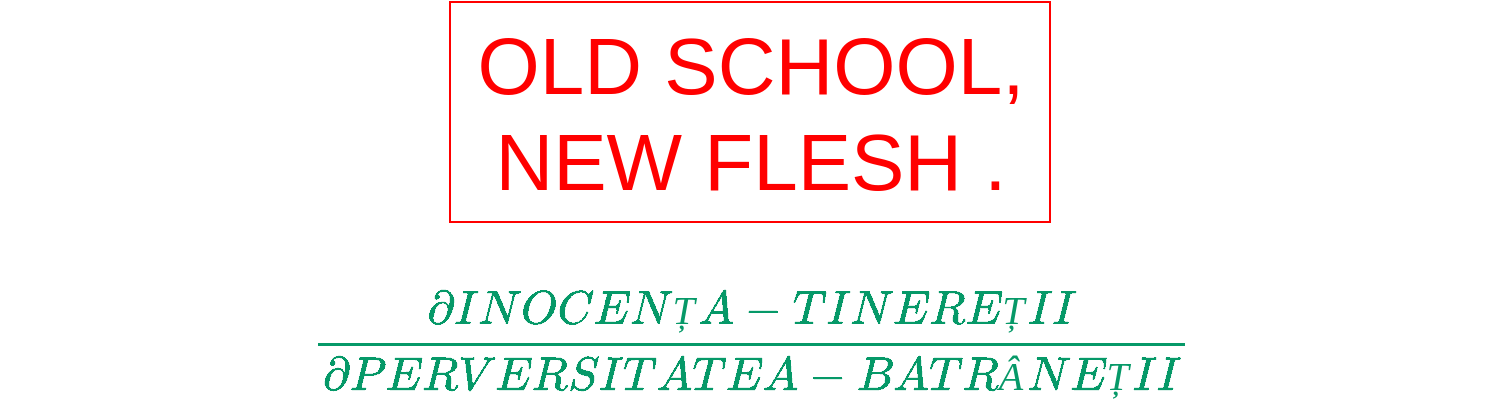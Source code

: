<mxfile version="17.5.0" type="github">
  <diagram id="RkTr_AClt4Y7LaxIZD28" name="Page-1">
    <mxGraphModel dx="1489" dy="739" grid="1" gridSize="10" guides="1" tooltips="1" connect="1" arrows="1" fold="1" page="1" pageScale="1" pageWidth="850" pageHeight="1100" math="1" shadow="0">
      <root>
        <mxCell id="0" />
        <mxCell id="1" parent="0" />
        <mxCell id="xrUThga579kIO3KtsUp_-1" value="&lt;font style=&quot;font-size: 40px&quot; color=&quot;#ff0000&quot;&gt;OLD SCHOOL,&lt;br&gt;NEW FLESH .&lt;br&gt;&lt;/font&gt;" style="text;html=1;align=center;verticalAlign=middle;resizable=0;points=[];autosize=1;strokeColor=none;fillColor=none;" parent="1" vertex="1">
          <mxGeometry x="150" y="180" width="290" height="50" as="geometry" />
        </mxCell>
        <mxCell id="xrUThga579kIO3KtsUp_-2" value="&lt;font style=&quot;font-size: 20px&quot; color=&quot;#069968&quot;&gt;$$\frac{\partial INOCENȚA-TINEREȚII}{\partial PERVERSITATEA-BATRÂNEȚII}$$&lt;/font&gt;" style="text;html=1;align=center;verticalAlign=middle;resizable=0;points=[];autosize=1;strokeColor=none;fillColor=none;fontSize=40;fontColor=#FF0000;" parent="1" vertex="1">
          <mxGeometry x="-80" y="290" width="750" height="60" as="geometry" />
        </mxCell>
        <mxCell id="xrUThga579kIO3KtsUp_-3" value="" style="rounded=0;whiteSpace=wrap;html=1;fontSize=20;fontColor=#069968;fillColor=none;strokeColor=#FF0000;" parent="1" vertex="1">
          <mxGeometry x="145" y="150" width="300" height="110" as="geometry" />
        </mxCell>
      </root>
    </mxGraphModel>
  </diagram>
</mxfile>
